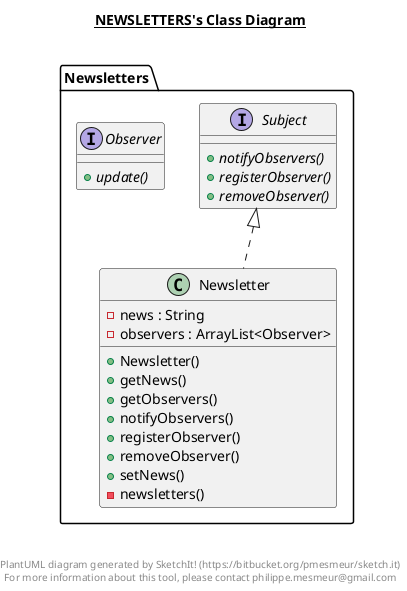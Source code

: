 @startuml

title __NEWSLETTERS's Class Diagram__\n


      class Newsletters.Newsletter {
          - news : String
          - observers : ArrayList<Observer>
          + Newsletter()
          + getNews()
          + getObservers()
          + notifyObservers()
          + registerObserver()
          + removeObserver()
          + setNews()
          - newsletters()
      }

  


      interface Newsletters.Observer {
          {abstract} + update()
      }

  

      interface Newsletters.Subject {
          {abstract} + notifyObservers()
          {abstract} + registerObserver()
          {abstract} + removeObserver()
      }

  

  Newsletters.Newsletter .up.|> Newsletters.Subject


right footer


PlantUML diagram generated by SketchIt! (https://bitbucket.org/pmesmeur/sketch.it)
For more information about this tool, please contact philippe.mesmeur@gmail.com
endfooter

@enduml
